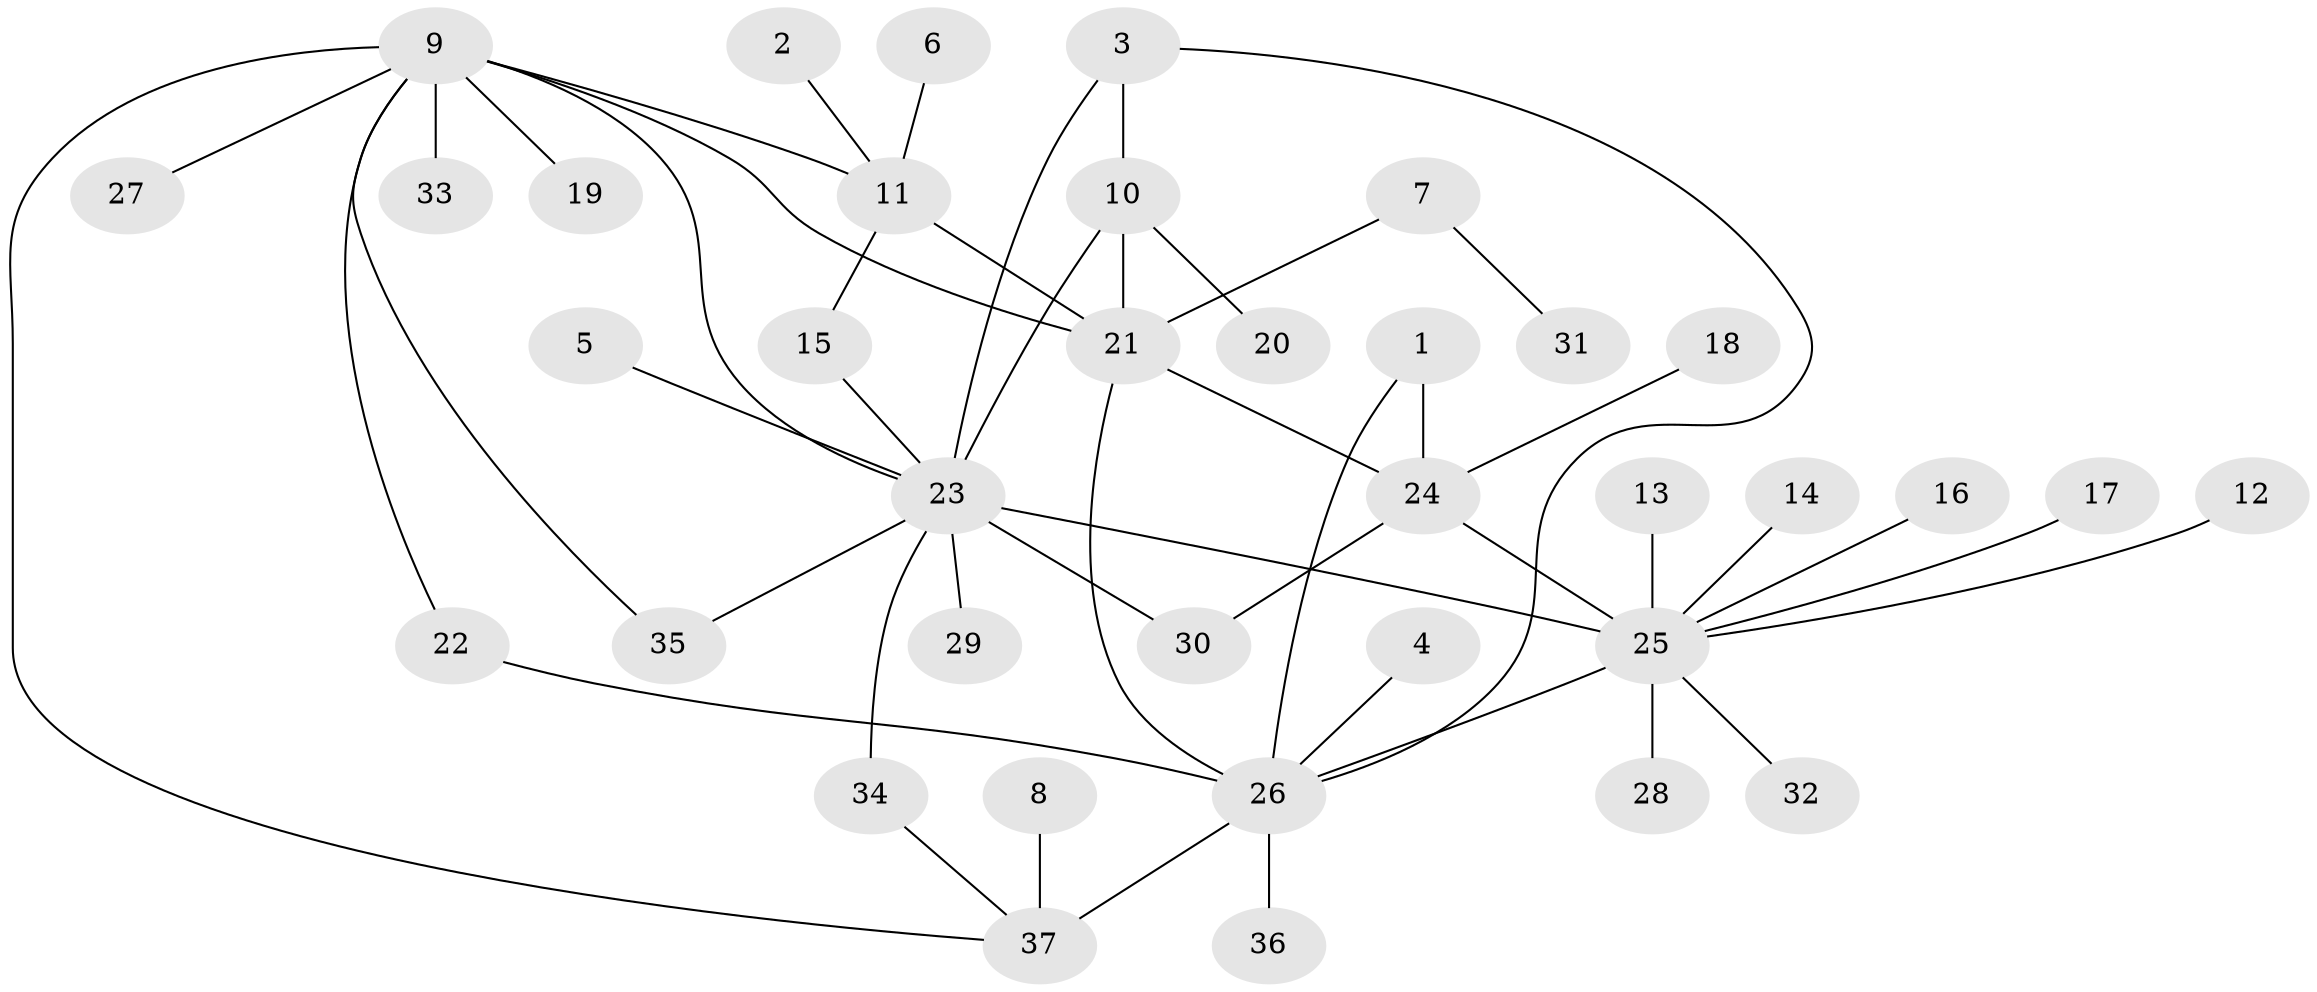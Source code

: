 // original degree distribution, {10: 0.0136986301369863, 6: 0.0273972602739726, 11: 0.0273972602739726, 4: 0.0821917808219178, 3: 0.1232876712328767, 12: 0.0136986301369863, 2: 0.2602739726027397, 5: 0.0136986301369863, 1: 0.4383561643835616}
// Generated by graph-tools (version 1.1) at 2025/49/03/09/25 03:49:54]
// undirected, 37 vertices, 49 edges
graph export_dot {
graph [start="1"]
  node [color=gray90,style=filled];
  1;
  2;
  3;
  4;
  5;
  6;
  7;
  8;
  9;
  10;
  11;
  12;
  13;
  14;
  15;
  16;
  17;
  18;
  19;
  20;
  21;
  22;
  23;
  24;
  25;
  26;
  27;
  28;
  29;
  30;
  31;
  32;
  33;
  34;
  35;
  36;
  37;
  1 -- 24 [weight=1.0];
  1 -- 26 [weight=1.0];
  2 -- 11 [weight=1.0];
  3 -- 10 [weight=1.0];
  3 -- 23 [weight=1.0];
  3 -- 26 [weight=1.0];
  4 -- 26 [weight=1.0];
  5 -- 23 [weight=1.0];
  6 -- 11 [weight=1.0];
  7 -- 21 [weight=1.0];
  7 -- 31 [weight=1.0];
  8 -- 37 [weight=1.0];
  9 -- 11 [weight=1.0];
  9 -- 19 [weight=1.0];
  9 -- 21 [weight=1.0];
  9 -- 22 [weight=1.0];
  9 -- 23 [weight=1.0];
  9 -- 27 [weight=1.0];
  9 -- 33 [weight=1.0];
  9 -- 35 [weight=1.0];
  9 -- 37 [weight=1.0];
  10 -- 20 [weight=1.0];
  10 -- 21 [weight=2.0];
  10 -- 23 [weight=1.0];
  11 -- 15 [weight=1.0];
  11 -- 21 [weight=1.0];
  12 -- 25 [weight=1.0];
  13 -- 25 [weight=1.0];
  14 -- 25 [weight=1.0];
  15 -- 23 [weight=1.0];
  16 -- 25 [weight=1.0];
  17 -- 25 [weight=1.0];
  18 -- 24 [weight=1.0];
  21 -- 24 [weight=1.0];
  21 -- 26 [weight=1.0];
  22 -- 26 [weight=1.0];
  23 -- 25 [weight=2.0];
  23 -- 29 [weight=1.0];
  23 -- 30 [weight=2.0];
  23 -- 34 [weight=1.0];
  23 -- 35 [weight=1.0];
  24 -- 25 [weight=1.0];
  24 -- 30 [weight=1.0];
  25 -- 26 [weight=1.0];
  25 -- 28 [weight=2.0];
  25 -- 32 [weight=1.0];
  26 -- 36 [weight=1.0];
  26 -- 37 [weight=2.0];
  34 -- 37 [weight=1.0];
}
